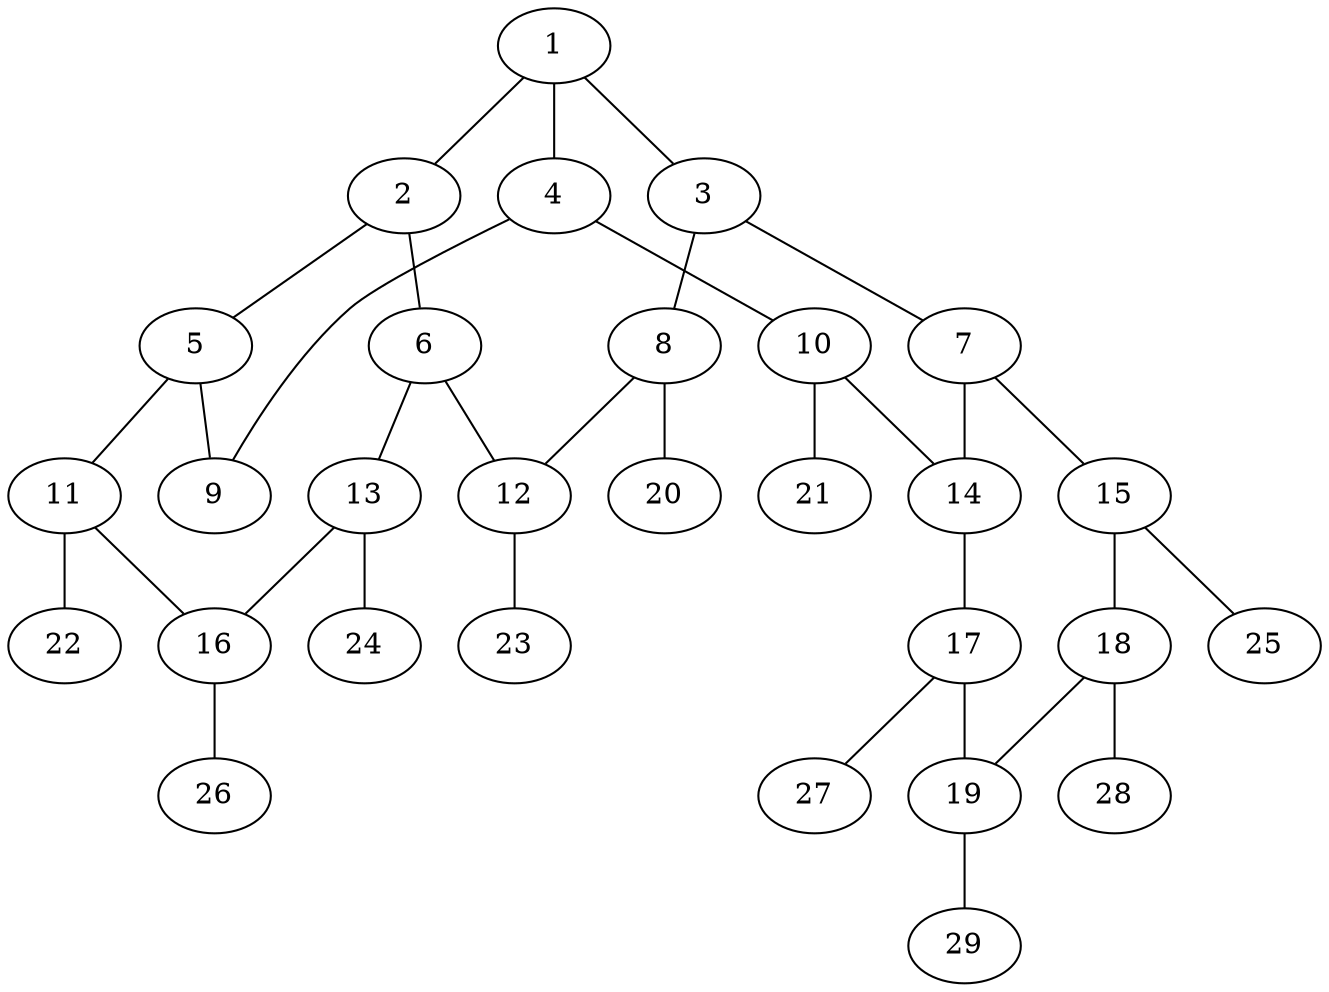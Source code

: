 graph molecule_3569 {
	1	 [chem=C];
	2	 [chem=C];
	1 -- 2	 [valence=1];
	3	 [chem=C];
	1 -- 3	 [valence=2];
	4	 [chem=C];
	1 -- 4	 [valence=1];
	5	 [chem=C];
	2 -- 5	 [valence=1];
	6	 [chem=C];
	2 -- 6	 [valence=2];
	7	 [chem=C];
	3 -- 7	 [valence=1];
	8	 [chem=C];
	3 -- 8	 [valence=1];
	9	 [chem=S];
	4 -- 9	 [valence=1];
	10	 [chem=C];
	4 -- 10	 [valence=2];
	5 -- 9	 [valence=1];
	11	 [chem=C];
	5 -- 11	 [valence=2];
	12	 [chem=C];
	6 -- 12	 [valence=1];
	13	 [chem=C];
	6 -- 13	 [valence=1];
	14	 [chem=C];
	7 -- 14	 [valence=2];
	15	 [chem=C];
	7 -- 15	 [valence=1];
	8 -- 12	 [valence=2];
	20	 [chem=H];
	8 -- 20	 [valence=1];
	10 -- 14	 [valence=1];
	21	 [chem=H];
	10 -- 21	 [valence=1];
	16	 [chem=C];
	11 -- 16	 [valence=1];
	22	 [chem=H];
	11 -- 22	 [valence=1];
	23	 [chem=H];
	12 -- 23	 [valence=1];
	13 -- 16	 [valence=2];
	24	 [chem=H];
	13 -- 24	 [valence=1];
	17	 [chem=C];
	14 -- 17	 [valence=1];
	18	 [chem=C];
	15 -- 18	 [valence=2];
	25	 [chem=H];
	15 -- 25	 [valence=1];
	26	 [chem=H];
	16 -- 26	 [valence=1];
	19	 [chem=C];
	17 -- 19	 [valence=2];
	27	 [chem=H];
	17 -- 27	 [valence=1];
	18 -- 19	 [valence=1];
	28	 [chem=H];
	18 -- 28	 [valence=1];
	29	 [chem=H];
	19 -- 29	 [valence=1];
}
